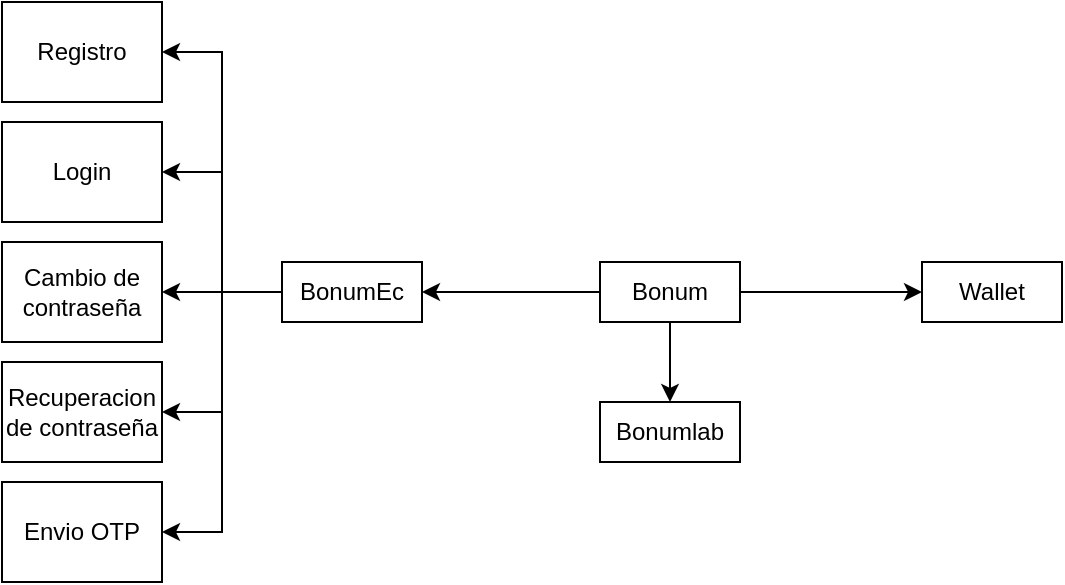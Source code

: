 <mxfile version="26.0.15">
  <diagram name="Página-1" id="MXSNtsotO72wuMHxzZUz">
    <mxGraphModel dx="1311" dy="656" grid="1" gridSize="10" guides="1" tooltips="1" connect="1" arrows="1" fold="1" page="1" pageScale="1" pageWidth="827" pageHeight="1169" math="0" shadow="0">
      <root>
        <mxCell id="0" />
        <mxCell id="1" parent="0" />
        <mxCell id="MBLdEfgW_iknLPlJxsOH-7" style="edgeStyle=orthogonalEdgeStyle;rounded=0;orthogonalLoop=1;jettySize=auto;html=1;" edge="1" parent="1" source="MBLdEfgW_iknLPlJxsOH-1" target="MBLdEfgW_iknLPlJxsOH-2">
          <mxGeometry relative="1" as="geometry" />
        </mxCell>
        <mxCell id="MBLdEfgW_iknLPlJxsOH-8" style="edgeStyle=orthogonalEdgeStyle;rounded=0;orthogonalLoop=1;jettySize=auto;html=1;entryX=0;entryY=0.5;entryDx=0;entryDy=0;" edge="1" parent="1" source="MBLdEfgW_iknLPlJxsOH-1" target="MBLdEfgW_iknLPlJxsOH-4">
          <mxGeometry relative="1" as="geometry" />
        </mxCell>
        <mxCell id="MBLdEfgW_iknLPlJxsOH-9" style="edgeStyle=orthogonalEdgeStyle;rounded=0;orthogonalLoop=1;jettySize=auto;html=1;entryX=0.5;entryY=0;entryDx=0;entryDy=0;" edge="1" parent="1" source="MBLdEfgW_iknLPlJxsOH-1" target="MBLdEfgW_iknLPlJxsOH-3">
          <mxGeometry relative="1" as="geometry" />
        </mxCell>
        <mxCell id="MBLdEfgW_iknLPlJxsOH-1" value="Bonum" style="rounded=0;whiteSpace=wrap;html=1;" vertex="1" parent="1">
          <mxGeometry x="379" y="310" width="70" height="30" as="geometry" />
        </mxCell>
        <mxCell id="MBLdEfgW_iknLPlJxsOH-16" style="edgeStyle=orthogonalEdgeStyle;rounded=0;orthogonalLoop=1;jettySize=auto;html=1;entryX=1;entryY=0.5;entryDx=0;entryDy=0;" edge="1" parent="1" source="MBLdEfgW_iknLPlJxsOH-2" target="MBLdEfgW_iknLPlJxsOH-11">
          <mxGeometry relative="1" as="geometry" />
        </mxCell>
        <mxCell id="MBLdEfgW_iknLPlJxsOH-17" style="edgeStyle=orthogonalEdgeStyle;rounded=0;orthogonalLoop=1;jettySize=auto;html=1;entryX=1;entryY=0.5;entryDx=0;entryDy=0;" edge="1" parent="1" source="MBLdEfgW_iknLPlJxsOH-2" target="MBLdEfgW_iknLPlJxsOH-12">
          <mxGeometry relative="1" as="geometry" />
        </mxCell>
        <mxCell id="MBLdEfgW_iknLPlJxsOH-18" style="edgeStyle=orthogonalEdgeStyle;rounded=0;orthogonalLoop=1;jettySize=auto;html=1;entryX=1;entryY=0.5;entryDx=0;entryDy=0;" edge="1" parent="1" source="MBLdEfgW_iknLPlJxsOH-2" target="MBLdEfgW_iknLPlJxsOH-13">
          <mxGeometry relative="1" as="geometry" />
        </mxCell>
        <mxCell id="MBLdEfgW_iknLPlJxsOH-19" style="edgeStyle=orthogonalEdgeStyle;rounded=0;orthogonalLoop=1;jettySize=auto;html=1;entryX=1;entryY=0.5;entryDx=0;entryDy=0;" edge="1" parent="1" source="MBLdEfgW_iknLPlJxsOH-2" target="MBLdEfgW_iknLPlJxsOH-14">
          <mxGeometry relative="1" as="geometry" />
        </mxCell>
        <mxCell id="MBLdEfgW_iknLPlJxsOH-20" style="edgeStyle=orthogonalEdgeStyle;rounded=0;orthogonalLoop=1;jettySize=auto;html=1;entryX=1;entryY=0.5;entryDx=0;entryDy=0;" edge="1" parent="1" source="MBLdEfgW_iknLPlJxsOH-2" target="MBLdEfgW_iknLPlJxsOH-15">
          <mxGeometry relative="1" as="geometry" />
        </mxCell>
        <mxCell id="MBLdEfgW_iknLPlJxsOH-2" value="BonumEc" style="rounded=0;whiteSpace=wrap;html=1;" vertex="1" parent="1">
          <mxGeometry x="220" y="310" width="70" height="30" as="geometry" />
        </mxCell>
        <mxCell id="MBLdEfgW_iknLPlJxsOH-3" value="Bonumlab" style="rounded=0;whiteSpace=wrap;html=1;" vertex="1" parent="1">
          <mxGeometry x="379" y="380" width="70" height="30" as="geometry" />
        </mxCell>
        <mxCell id="MBLdEfgW_iknLPlJxsOH-4" value="Wallet" style="rounded=0;whiteSpace=wrap;html=1;" vertex="1" parent="1">
          <mxGeometry x="540" y="310" width="70" height="30" as="geometry" />
        </mxCell>
        <mxCell id="MBLdEfgW_iknLPlJxsOH-11" value="Registro" style="rounded=0;whiteSpace=wrap;html=1;" vertex="1" parent="1">
          <mxGeometry x="80" y="180" width="80" height="50" as="geometry" />
        </mxCell>
        <mxCell id="MBLdEfgW_iknLPlJxsOH-12" value="Login" style="rounded=0;whiteSpace=wrap;html=1;" vertex="1" parent="1">
          <mxGeometry x="80" y="240" width="80" height="50" as="geometry" />
        </mxCell>
        <mxCell id="MBLdEfgW_iknLPlJxsOH-13" value="Cambio de contraseña" style="rounded=0;whiteSpace=wrap;html=1;" vertex="1" parent="1">
          <mxGeometry x="80" y="300" width="80" height="50" as="geometry" />
        </mxCell>
        <mxCell id="MBLdEfgW_iknLPlJxsOH-14" value="Recuperacion de contraseña" style="rounded=0;whiteSpace=wrap;html=1;" vertex="1" parent="1">
          <mxGeometry x="80" y="360" width="80" height="50" as="geometry" />
        </mxCell>
        <mxCell id="MBLdEfgW_iknLPlJxsOH-15" value="Envio OTP" style="rounded=0;whiteSpace=wrap;html=1;" vertex="1" parent="1">
          <mxGeometry x="80" y="420" width="80" height="50" as="geometry" />
        </mxCell>
      </root>
    </mxGraphModel>
  </diagram>
</mxfile>
